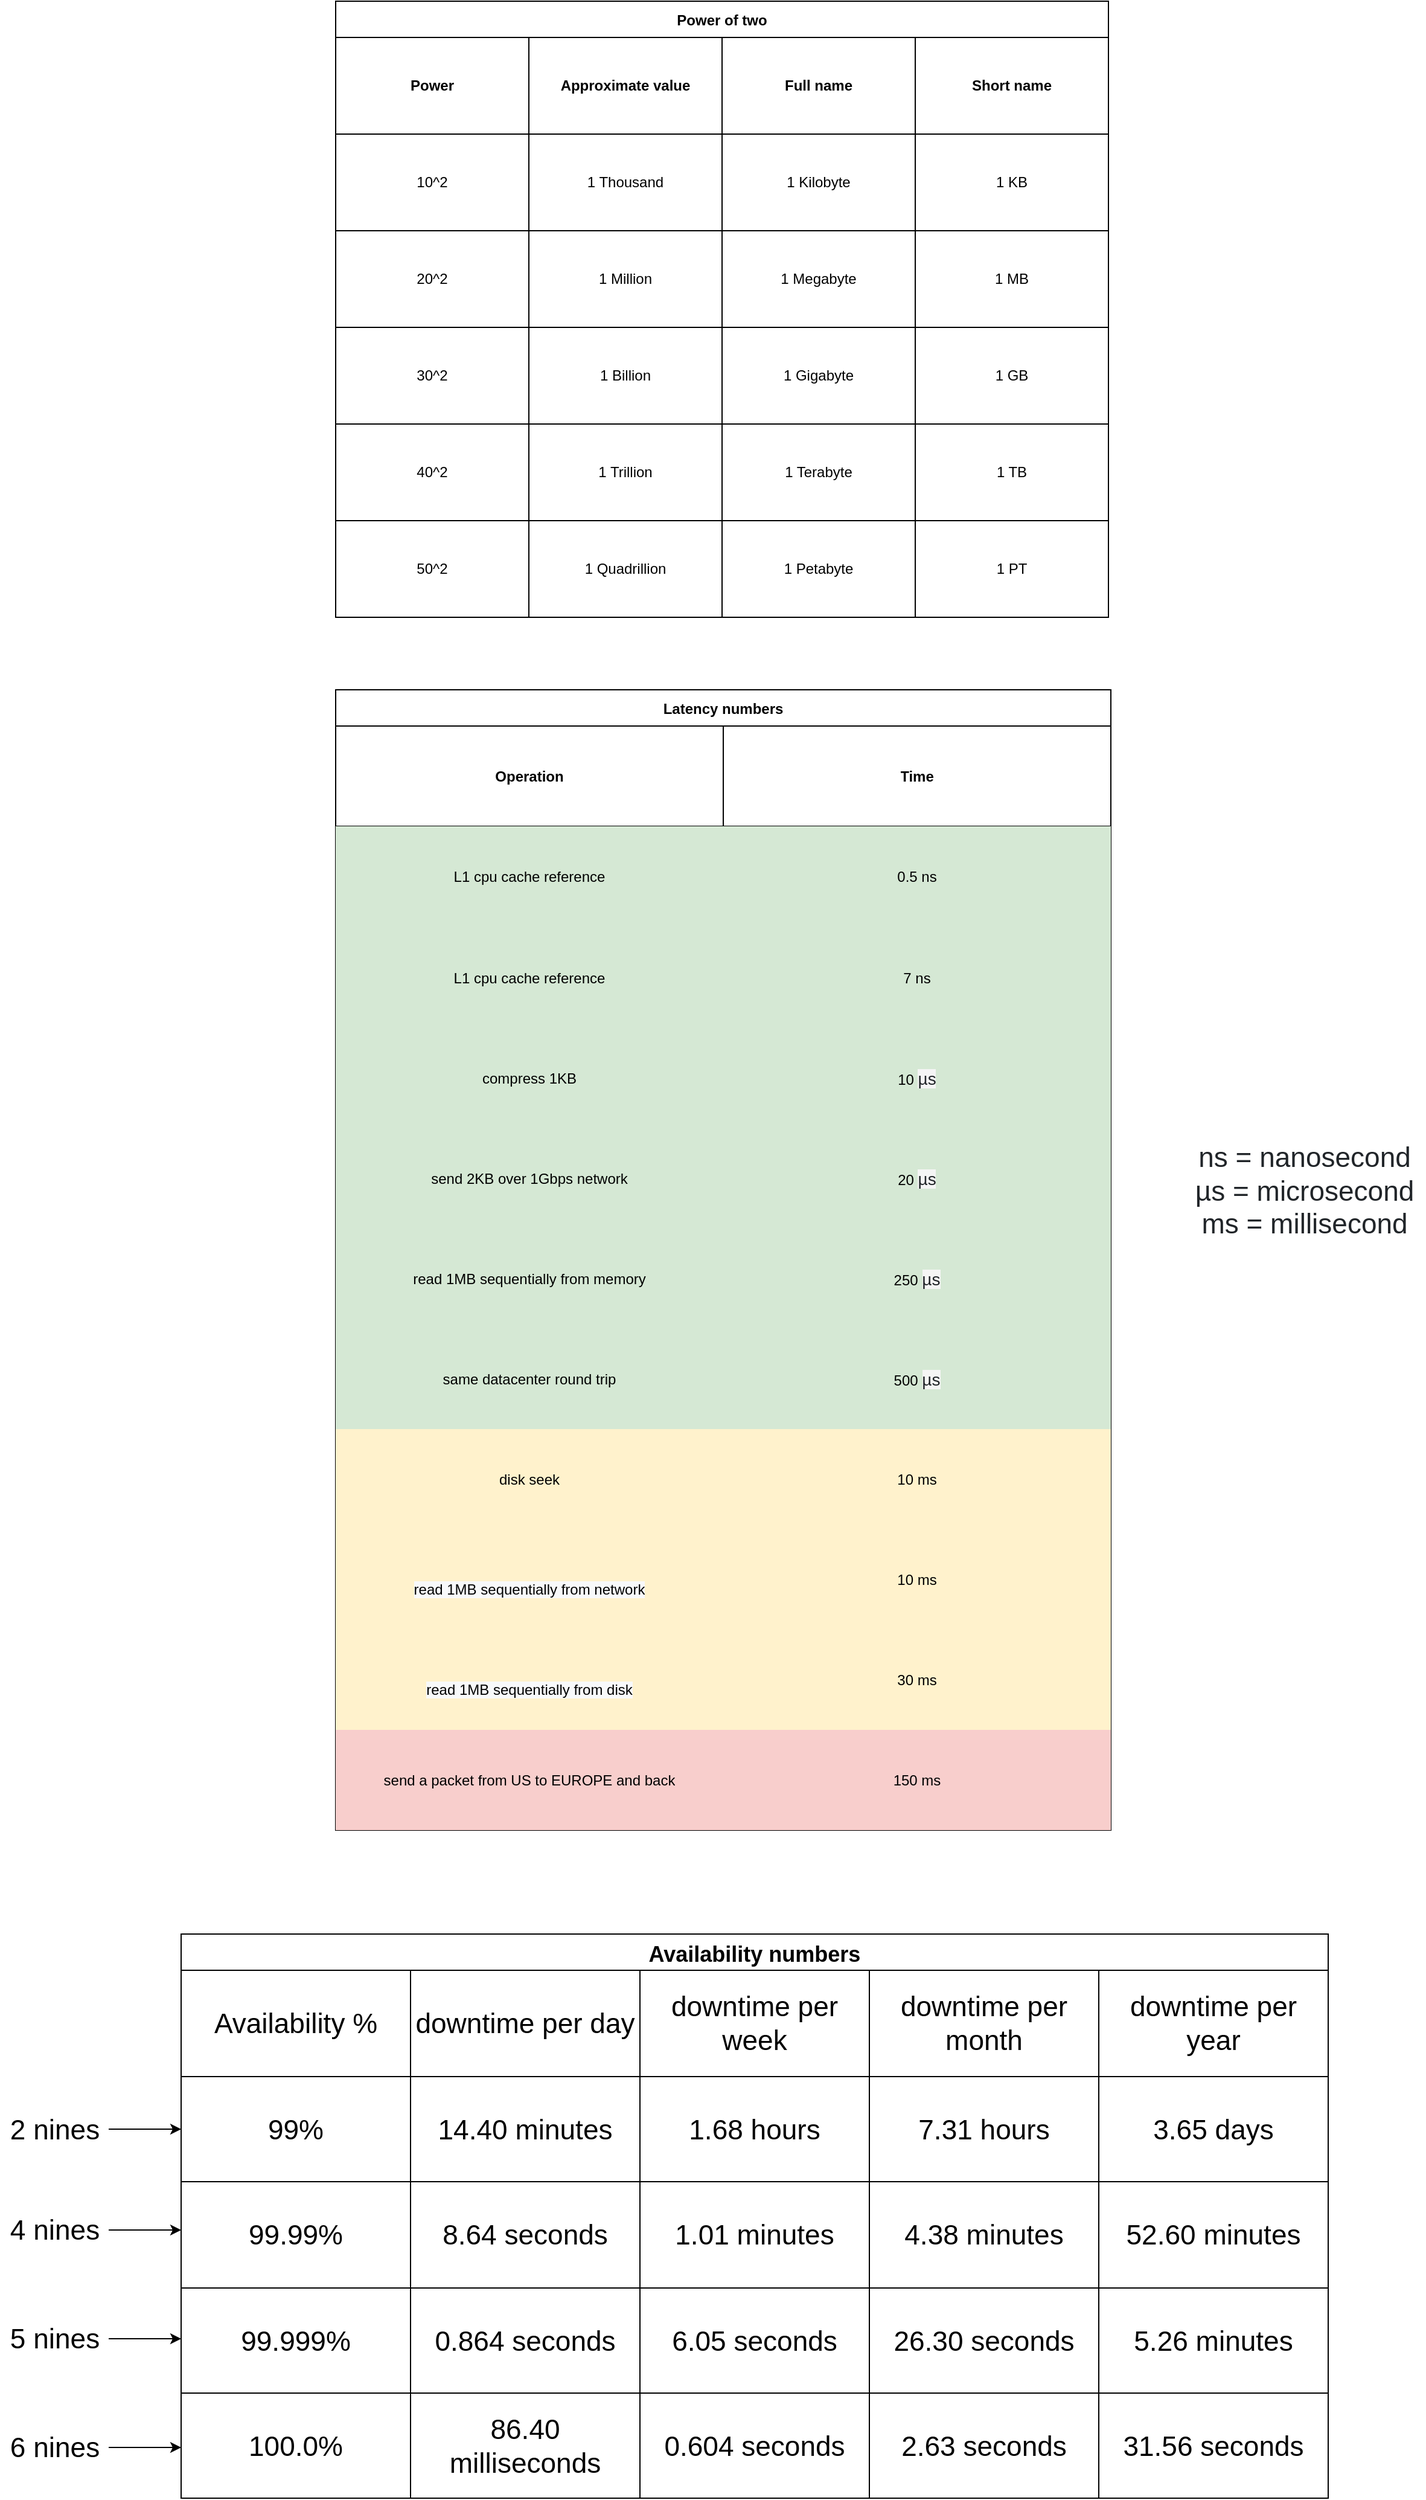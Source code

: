 <mxfile version="17.5.0" type="github">
  <diagram id="g3CtEzm-KW7EdWQkcx4e" name="Page-1">
    <mxGraphModel dx="2920" dy="-4388" grid="1" gridSize="10" guides="1" tooltips="1" connect="1" arrows="1" fold="1" page="1" pageScale="1" pageWidth="850" pageHeight="1100" math="0" shadow="0">
      <root>
        <mxCell id="0" />
        <mxCell id="1" parent="0" />
        <mxCell id="K6x-xO4snEjp7yJNrdDc-1" value="Power of two" style="shape=table;startSize=30;container=1;collapsible=0;childLayout=tableLayout;fontStyle=1;align=center;" vertex="1" parent="1">
          <mxGeometry x="-1052" y="5600" width="640" height="510" as="geometry" />
        </mxCell>
        <mxCell id="K6x-xO4snEjp7yJNrdDc-2" style="shape=tableRow;horizontal=0;startSize=0;swimlaneHead=0;swimlaneBody=0;top=0;left=0;bottom=0;right=0;collapsible=0;dropTarget=0;fillColor=none;points=[[0,0.5],[1,0.5]];portConstraint=eastwest;" vertex="1" parent="K6x-xO4snEjp7yJNrdDc-1">
          <mxGeometry y="30" width="640" height="80" as="geometry" />
        </mxCell>
        <mxCell id="K6x-xO4snEjp7yJNrdDc-3" value="&lt;b&gt;Power&lt;/b&gt;" style="shape=partialRectangle;html=1;whiteSpace=wrap;connectable=0;fillColor=none;top=0;left=0;bottom=0;right=0;overflow=hidden;" vertex="1" parent="K6x-xO4snEjp7yJNrdDc-2">
          <mxGeometry width="160" height="80" as="geometry">
            <mxRectangle width="160" height="80" as="alternateBounds" />
          </mxGeometry>
        </mxCell>
        <mxCell id="K6x-xO4snEjp7yJNrdDc-4" value="&lt;b&gt;Approximate value&lt;/b&gt;" style="shape=partialRectangle;html=1;whiteSpace=wrap;connectable=0;fillColor=none;top=0;left=0;bottom=0;right=0;overflow=hidden;" vertex="1" parent="K6x-xO4snEjp7yJNrdDc-2">
          <mxGeometry x="160" width="160" height="80" as="geometry">
            <mxRectangle width="160" height="80" as="alternateBounds" />
          </mxGeometry>
        </mxCell>
        <mxCell id="K6x-xO4snEjp7yJNrdDc-5" value="&lt;b&gt;Full name&lt;/b&gt;" style="shape=partialRectangle;html=1;whiteSpace=wrap;connectable=0;fillColor=none;top=0;left=0;bottom=0;right=0;overflow=hidden;" vertex="1" parent="K6x-xO4snEjp7yJNrdDc-2">
          <mxGeometry x="320" width="160" height="80" as="geometry">
            <mxRectangle width="160" height="80" as="alternateBounds" />
          </mxGeometry>
        </mxCell>
        <mxCell id="K6x-xO4snEjp7yJNrdDc-6" value="&lt;b&gt;Short name&lt;/b&gt;" style="shape=partialRectangle;html=1;whiteSpace=wrap;connectable=0;fillColor=none;top=0;left=0;bottom=0;right=0;overflow=hidden;" vertex="1" parent="K6x-xO4snEjp7yJNrdDc-2">
          <mxGeometry x="480" width="160" height="80" as="geometry">
            <mxRectangle width="160" height="80" as="alternateBounds" />
          </mxGeometry>
        </mxCell>
        <mxCell id="K6x-xO4snEjp7yJNrdDc-7" value="" style="shape=tableRow;horizontal=0;startSize=0;swimlaneHead=0;swimlaneBody=0;top=0;left=0;bottom=0;right=0;collapsible=0;dropTarget=0;fillColor=none;points=[[0,0.5],[1,0.5]];portConstraint=eastwest;" vertex="1" parent="K6x-xO4snEjp7yJNrdDc-1">
          <mxGeometry y="110" width="640" height="80" as="geometry" />
        </mxCell>
        <mxCell id="K6x-xO4snEjp7yJNrdDc-8" value="10^2" style="shape=partialRectangle;html=1;whiteSpace=wrap;connectable=0;fillColor=none;top=0;left=0;bottom=0;right=0;overflow=hidden;" vertex="1" parent="K6x-xO4snEjp7yJNrdDc-7">
          <mxGeometry width="160" height="80" as="geometry">
            <mxRectangle width="160" height="80" as="alternateBounds" />
          </mxGeometry>
        </mxCell>
        <mxCell id="K6x-xO4snEjp7yJNrdDc-9" value="1 Thousand" style="shape=partialRectangle;html=1;whiteSpace=wrap;connectable=0;fillColor=none;top=0;left=0;bottom=0;right=0;overflow=hidden;" vertex="1" parent="K6x-xO4snEjp7yJNrdDc-7">
          <mxGeometry x="160" width="160" height="80" as="geometry">
            <mxRectangle width="160" height="80" as="alternateBounds" />
          </mxGeometry>
        </mxCell>
        <mxCell id="K6x-xO4snEjp7yJNrdDc-10" value="1 Kilobyte" style="shape=partialRectangle;html=1;whiteSpace=wrap;connectable=0;fillColor=none;top=0;left=0;bottom=0;right=0;overflow=hidden;" vertex="1" parent="K6x-xO4snEjp7yJNrdDc-7">
          <mxGeometry x="320" width="160" height="80" as="geometry">
            <mxRectangle width="160" height="80" as="alternateBounds" />
          </mxGeometry>
        </mxCell>
        <mxCell id="K6x-xO4snEjp7yJNrdDc-11" value="1 KB" style="shape=partialRectangle;html=1;whiteSpace=wrap;connectable=0;fillColor=none;top=0;left=0;bottom=0;right=0;overflow=hidden;" vertex="1" parent="K6x-xO4snEjp7yJNrdDc-7">
          <mxGeometry x="480" width="160" height="80" as="geometry">
            <mxRectangle width="160" height="80" as="alternateBounds" />
          </mxGeometry>
        </mxCell>
        <mxCell id="K6x-xO4snEjp7yJNrdDc-12" value="" style="shape=tableRow;horizontal=0;startSize=0;swimlaneHead=0;swimlaneBody=0;top=0;left=0;bottom=0;right=0;collapsible=0;dropTarget=0;fillColor=none;points=[[0,0.5],[1,0.5]];portConstraint=eastwest;" vertex="1" parent="K6x-xO4snEjp7yJNrdDc-1">
          <mxGeometry y="190" width="640" height="80" as="geometry" />
        </mxCell>
        <mxCell id="K6x-xO4snEjp7yJNrdDc-13" value="20^2" style="shape=partialRectangle;html=1;whiteSpace=wrap;connectable=0;fillColor=none;top=0;left=0;bottom=0;right=0;overflow=hidden;" vertex="1" parent="K6x-xO4snEjp7yJNrdDc-12">
          <mxGeometry width="160" height="80" as="geometry">
            <mxRectangle width="160" height="80" as="alternateBounds" />
          </mxGeometry>
        </mxCell>
        <mxCell id="K6x-xO4snEjp7yJNrdDc-14" value="1 Million" style="shape=partialRectangle;html=1;whiteSpace=wrap;connectable=0;fillColor=none;top=0;left=0;bottom=0;right=0;overflow=hidden;" vertex="1" parent="K6x-xO4snEjp7yJNrdDc-12">
          <mxGeometry x="160" width="160" height="80" as="geometry">
            <mxRectangle width="160" height="80" as="alternateBounds" />
          </mxGeometry>
        </mxCell>
        <mxCell id="K6x-xO4snEjp7yJNrdDc-15" value="1 Megabyte" style="shape=partialRectangle;html=1;whiteSpace=wrap;connectable=0;fillColor=none;top=0;left=0;bottom=0;right=0;overflow=hidden;" vertex="1" parent="K6x-xO4snEjp7yJNrdDc-12">
          <mxGeometry x="320" width="160" height="80" as="geometry">
            <mxRectangle width="160" height="80" as="alternateBounds" />
          </mxGeometry>
        </mxCell>
        <mxCell id="K6x-xO4snEjp7yJNrdDc-16" value="1 MB" style="shape=partialRectangle;html=1;whiteSpace=wrap;connectable=0;fillColor=none;top=0;left=0;bottom=0;right=0;overflow=hidden;" vertex="1" parent="K6x-xO4snEjp7yJNrdDc-12">
          <mxGeometry x="480" width="160" height="80" as="geometry">
            <mxRectangle width="160" height="80" as="alternateBounds" />
          </mxGeometry>
        </mxCell>
        <mxCell id="K6x-xO4snEjp7yJNrdDc-17" value="" style="shape=tableRow;horizontal=0;startSize=0;swimlaneHead=0;swimlaneBody=0;top=0;left=0;bottom=0;right=0;collapsible=0;dropTarget=0;fillColor=none;points=[[0,0.5],[1,0.5]];portConstraint=eastwest;" vertex="1" parent="K6x-xO4snEjp7yJNrdDc-1">
          <mxGeometry y="270" width="640" height="80" as="geometry" />
        </mxCell>
        <mxCell id="K6x-xO4snEjp7yJNrdDc-18" value="30^2" style="shape=partialRectangle;html=1;whiteSpace=wrap;connectable=0;fillColor=none;top=0;left=0;bottom=0;right=0;overflow=hidden;" vertex="1" parent="K6x-xO4snEjp7yJNrdDc-17">
          <mxGeometry width="160" height="80" as="geometry">
            <mxRectangle width="160" height="80" as="alternateBounds" />
          </mxGeometry>
        </mxCell>
        <mxCell id="K6x-xO4snEjp7yJNrdDc-19" value="1 Billion" style="shape=partialRectangle;html=1;whiteSpace=wrap;connectable=0;fillColor=none;top=0;left=0;bottom=0;right=0;overflow=hidden;" vertex="1" parent="K6x-xO4snEjp7yJNrdDc-17">
          <mxGeometry x="160" width="160" height="80" as="geometry">
            <mxRectangle width="160" height="80" as="alternateBounds" />
          </mxGeometry>
        </mxCell>
        <mxCell id="K6x-xO4snEjp7yJNrdDc-20" value="1 Gigabyte" style="shape=partialRectangle;html=1;whiteSpace=wrap;connectable=0;fillColor=none;top=0;left=0;bottom=0;right=0;overflow=hidden;" vertex="1" parent="K6x-xO4snEjp7yJNrdDc-17">
          <mxGeometry x="320" width="160" height="80" as="geometry">
            <mxRectangle width="160" height="80" as="alternateBounds" />
          </mxGeometry>
        </mxCell>
        <mxCell id="K6x-xO4snEjp7yJNrdDc-21" value="1 GB" style="shape=partialRectangle;html=1;whiteSpace=wrap;connectable=0;fillColor=none;top=0;left=0;bottom=0;right=0;overflow=hidden;" vertex="1" parent="K6x-xO4snEjp7yJNrdDc-17">
          <mxGeometry x="480" width="160" height="80" as="geometry">
            <mxRectangle width="160" height="80" as="alternateBounds" />
          </mxGeometry>
        </mxCell>
        <mxCell id="K6x-xO4snEjp7yJNrdDc-22" style="shape=tableRow;horizontal=0;startSize=0;swimlaneHead=0;swimlaneBody=0;top=0;left=0;bottom=0;right=0;collapsible=0;dropTarget=0;fillColor=none;points=[[0,0.5],[1,0.5]];portConstraint=eastwest;" vertex="1" parent="K6x-xO4snEjp7yJNrdDc-1">
          <mxGeometry y="350" width="640" height="80" as="geometry" />
        </mxCell>
        <mxCell id="K6x-xO4snEjp7yJNrdDc-23" value="40^2" style="shape=partialRectangle;html=1;whiteSpace=wrap;connectable=0;fillColor=none;top=0;left=0;bottom=0;right=0;overflow=hidden;" vertex="1" parent="K6x-xO4snEjp7yJNrdDc-22">
          <mxGeometry width="160" height="80" as="geometry">
            <mxRectangle width="160" height="80" as="alternateBounds" />
          </mxGeometry>
        </mxCell>
        <mxCell id="K6x-xO4snEjp7yJNrdDc-24" value="1 Trillion" style="shape=partialRectangle;html=1;whiteSpace=wrap;connectable=0;fillColor=none;top=0;left=0;bottom=0;right=0;overflow=hidden;" vertex="1" parent="K6x-xO4snEjp7yJNrdDc-22">
          <mxGeometry x="160" width="160" height="80" as="geometry">
            <mxRectangle width="160" height="80" as="alternateBounds" />
          </mxGeometry>
        </mxCell>
        <mxCell id="K6x-xO4snEjp7yJNrdDc-25" value="1 Terabyte" style="shape=partialRectangle;html=1;whiteSpace=wrap;connectable=0;fillColor=none;top=0;left=0;bottom=0;right=0;overflow=hidden;" vertex="1" parent="K6x-xO4snEjp7yJNrdDc-22">
          <mxGeometry x="320" width="160" height="80" as="geometry">
            <mxRectangle width="160" height="80" as="alternateBounds" />
          </mxGeometry>
        </mxCell>
        <mxCell id="K6x-xO4snEjp7yJNrdDc-26" value="1 TB" style="shape=partialRectangle;html=1;whiteSpace=wrap;connectable=0;fillColor=none;top=0;left=0;bottom=0;right=0;overflow=hidden;" vertex="1" parent="K6x-xO4snEjp7yJNrdDc-22">
          <mxGeometry x="480" width="160" height="80" as="geometry">
            <mxRectangle width="160" height="80" as="alternateBounds" />
          </mxGeometry>
        </mxCell>
        <mxCell id="K6x-xO4snEjp7yJNrdDc-27" style="shape=tableRow;horizontal=0;startSize=0;swimlaneHead=0;swimlaneBody=0;top=0;left=0;bottom=0;right=0;collapsible=0;dropTarget=0;fillColor=none;points=[[0,0.5],[1,0.5]];portConstraint=eastwest;" vertex="1" parent="K6x-xO4snEjp7yJNrdDc-1">
          <mxGeometry y="430" width="640" height="80" as="geometry" />
        </mxCell>
        <mxCell id="K6x-xO4snEjp7yJNrdDc-28" value="50^2" style="shape=partialRectangle;html=1;whiteSpace=wrap;connectable=0;fillColor=none;top=0;left=0;bottom=0;right=0;overflow=hidden;" vertex="1" parent="K6x-xO4snEjp7yJNrdDc-27">
          <mxGeometry width="160" height="80" as="geometry">
            <mxRectangle width="160" height="80" as="alternateBounds" />
          </mxGeometry>
        </mxCell>
        <mxCell id="K6x-xO4snEjp7yJNrdDc-29" value="1 Quadrillion" style="shape=partialRectangle;html=1;whiteSpace=wrap;connectable=0;fillColor=none;top=0;left=0;bottom=0;right=0;overflow=hidden;" vertex="1" parent="K6x-xO4snEjp7yJNrdDc-27">
          <mxGeometry x="160" width="160" height="80" as="geometry">
            <mxRectangle width="160" height="80" as="alternateBounds" />
          </mxGeometry>
        </mxCell>
        <mxCell id="K6x-xO4snEjp7yJNrdDc-30" value="1 Petabyte" style="shape=partialRectangle;html=1;whiteSpace=wrap;connectable=0;fillColor=none;top=0;left=0;bottom=0;right=0;overflow=hidden;" vertex="1" parent="K6x-xO4snEjp7yJNrdDc-27">
          <mxGeometry x="320" width="160" height="80" as="geometry">
            <mxRectangle width="160" height="80" as="alternateBounds" />
          </mxGeometry>
        </mxCell>
        <mxCell id="K6x-xO4snEjp7yJNrdDc-31" value="1 PT" style="shape=partialRectangle;html=1;whiteSpace=wrap;connectable=0;fillColor=none;top=0;left=0;bottom=0;right=0;overflow=hidden;" vertex="1" parent="K6x-xO4snEjp7yJNrdDc-27">
          <mxGeometry x="480" width="160" height="80" as="geometry">
            <mxRectangle width="160" height="80" as="alternateBounds" />
          </mxGeometry>
        </mxCell>
        <mxCell id="K6x-xO4snEjp7yJNrdDc-32" value="Latency numbers" style="shape=table;startSize=30;container=1;collapsible=0;childLayout=tableLayout;fontStyle=1;align=center;" vertex="1" parent="1">
          <mxGeometry x="-1052" y="6170" width="642" height="944" as="geometry" />
        </mxCell>
        <mxCell id="K6x-xO4snEjp7yJNrdDc-33" value="" style="shape=tableRow;horizontal=0;startSize=0;swimlaneHead=0;swimlaneBody=0;top=0;left=0;bottom=0;right=0;collapsible=0;dropTarget=0;fillColor=none;points=[[0,0.5],[1,0.5]];portConstraint=eastwest;" vertex="1" parent="K6x-xO4snEjp7yJNrdDc-32">
          <mxGeometry y="30" width="642" height="83" as="geometry" />
        </mxCell>
        <mxCell id="K6x-xO4snEjp7yJNrdDc-34" value="&lt;b&gt;Operation&lt;/b&gt;" style="shape=partialRectangle;html=1;whiteSpace=wrap;connectable=0;fillColor=none;top=0;left=0;bottom=0;right=0;overflow=hidden;" vertex="1" parent="K6x-xO4snEjp7yJNrdDc-33">
          <mxGeometry width="321" height="83" as="geometry">
            <mxRectangle width="321" height="83" as="alternateBounds" />
          </mxGeometry>
        </mxCell>
        <mxCell id="K6x-xO4snEjp7yJNrdDc-35" value="&lt;b&gt;Time&lt;/b&gt;" style="shape=partialRectangle;html=1;whiteSpace=wrap;connectable=0;fillColor=none;top=0;left=0;bottom=0;right=0;overflow=hidden;" vertex="1" parent="K6x-xO4snEjp7yJNrdDc-33">
          <mxGeometry x="321" width="321" height="83" as="geometry">
            <mxRectangle width="321" height="83" as="alternateBounds" />
          </mxGeometry>
        </mxCell>
        <mxCell id="K6x-xO4snEjp7yJNrdDc-37" value="" style="shape=tableRow;horizontal=0;startSize=0;swimlaneHead=0;swimlaneBody=0;top=0;left=0;bottom=0;right=0;collapsible=0;dropTarget=0;fillColor=none;points=[[0,0.5],[1,0.5]];portConstraint=eastwest;" vertex="1" parent="K6x-xO4snEjp7yJNrdDc-32">
          <mxGeometry y="113" width="642" height="84" as="geometry" />
        </mxCell>
        <mxCell id="K6x-xO4snEjp7yJNrdDc-38" value="L1 cpu cache reference" style="shape=partialRectangle;html=1;whiteSpace=wrap;connectable=0;fillColor=#d5e8d4;top=0;left=0;bottom=0;right=0;overflow=hidden;strokeColor=#82b366;" vertex="1" parent="K6x-xO4snEjp7yJNrdDc-37">
          <mxGeometry width="321" height="84" as="geometry">
            <mxRectangle width="321" height="84" as="alternateBounds" />
          </mxGeometry>
        </mxCell>
        <mxCell id="K6x-xO4snEjp7yJNrdDc-39" value="0.5 ns" style="shape=partialRectangle;html=1;whiteSpace=wrap;connectable=0;fillColor=#d5e8d4;top=0;left=0;bottom=0;right=0;overflow=hidden;strokeColor=#82b366;" vertex="1" parent="K6x-xO4snEjp7yJNrdDc-37">
          <mxGeometry x="321" width="321" height="84" as="geometry">
            <mxRectangle width="321" height="84" as="alternateBounds" />
          </mxGeometry>
        </mxCell>
        <mxCell id="K6x-xO4snEjp7yJNrdDc-41" value="" style="shape=tableRow;horizontal=0;startSize=0;swimlaneHead=0;swimlaneBody=0;top=0;left=0;bottom=0;right=0;collapsible=0;dropTarget=0;fillColor=none;points=[[0,0.5],[1,0.5]];portConstraint=eastwest;" vertex="1" parent="K6x-xO4snEjp7yJNrdDc-32">
          <mxGeometry y="197" width="642" height="83" as="geometry" />
        </mxCell>
        <mxCell id="K6x-xO4snEjp7yJNrdDc-42" value="&lt;span&gt;L1 cpu cache reference&lt;/span&gt;" style="shape=partialRectangle;html=1;whiteSpace=wrap;connectable=0;fillColor=#d5e8d4;top=0;left=0;bottom=0;right=0;overflow=hidden;strokeColor=#82b366;" vertex="1" parent="K6x-xO4snEjp7yJNrdDc-41">
          <mxGeometry width="321" height="83" as="geometry">
            <mxRectangle width="321" height="83" as="alternateBounds" />
          </mxGeometry>
        </mxCell>
        <mxCell id="K6x-xO4snEjp7yJNrdDc-43" value="7 ns" style="shape=partialRectangle;html=1;whiteSpace=wrap;connectable=0;fillColor=#d5e8d4;top=0;left=0;bottom=0;right=0;overflow=hidden;strokeColor=#82b366;" vertex="1" parent="K6x-xO4snEjp7yJNrdDc-41">
          <mxGeometry x="321" width="321" height="83" as="geometry">
            <mxRectangle width="321" height="83" as="alternateBounds" />
          </mxGeometry>
        </mxCell>
        <mxCell id="K6x-xO4snEjp7yJNrdDc-46" style="shape=tableRow;horizontal=0;startSize=0;swimlaneHead=0;swimlaneBody=0;top=0;left=0;bottom=0;right=0;collapsible=0;dropTarget=0;fillColor=none;points=[[0,0.5],[1,0.5]];portConstraint=eastwest;" vertex="1" parent="K6x-xO4snEjp7yJNrdDc-32">
          <mxGeometry y="280" width="642" height="83" as="geometry" />
        </mxCell>
        <mxCell id="K6x-xO4snEjp7yJNrdDc-47" value="compress 1KB" style="shape=partialRectangle;html=1;whiteSpace=wrap;connectable=0;fillColor=#d5e8d4;top=0;left=0;bottom=0;right=0;overflow=hidden;strokeColor=#82b366;" vertex="1" parent="K6x-xO4snEjp7yJNrdDc-46">
          <mxGeometry width="321" height="83" as="geometry">
            <mxRectangle width="321" height="83" as="alternateBounds" />
          </mxGeometry>
        </mxCell>
        <mxCell id="K6x-xO4snEjp7yJNrdDc-48" value="10&amp;nbsp;&lt;span style=&quot;color: rgb(33 , 37 , 41) ; font-family: , &amp;#34;blinkmacsystemfont&amp;#34; , &amp;#34;segoe ui&amp;#34; , &amp;#34;pingfang sc&amp;#34; , &amp;#34;hiragino sans gb&amp;#34; , &amp;#34;microsoft yahei&amp;#34; , &amp;#34;helvetica neue&amp;#34; , &amp;#34;helvetica&amp;#34; , &amp;#34;arial&amp;#34; , sans-serif , &amp;#34;apple color emoji&amp;#34; , &amp;#34;segoe ui emoji&amp;#34; , &amp;#34;segoe ui symbol&amp;#34; ; font-size: 14px ; background-color: rgb(245 , 245 , 245)&quot;&gt;µs&lt;/span&gt;" style="shape=partialRectangle;html=1;whiteSpace=wrap;connectable=0;fillColor=#d5e8d4;top=0;left=0;bottom=0;right=0;overflow=hidden;strokeColor=#82b366;" vertex="1" parent="K6x-xO4snEjp7yJNrdDc-46">
          <mxGeometry x="321" width="321" height="83" as="geometry">
            <mxRectangle width="321" height="83" as="alternateBounds" />
          </mxGeometry>
        </mxCell>
        <mxCell id="K6x-xO4snEjp7yJNrdDc-49" style="shape=tableRow;horizontal=0;startSize=0;swimlaneHead=0;swimlaneBody=0;top=0;left=0;bottom=0;right=0;collapsible=0;dropTarget=0;fillColor=none;points=[[0,0.5],[1,0.5]];portConstraint=eastwest;" vertex="1" parent="K6x-xO4snEjp7yJNrdDc-32">
          <mxGeometry y="363" width="642" height="83" as="geometry" />
        </mxCell>
        <mxCell id="K6x-xO4snEjp7yJNrdDc-50" value="send 2KB over 1Gbps network" style="shape=partialRectangle;html=1;whiteSpace=wrap;connectable=0;fillColor=#d5e8d4;top=0;left=0;bottom=0;right=0;overflow=hidden;strokeColor=#82b366;" vertex="1" parent="K6x-xO4snEjp7yJNrdDc-49">
          <mxGeometry width="321" height="83" as="geometry">
            <mxRectangle width="321" height="83" as="alternateBounds" />
          </mxGeometry>
        </mxCell>
        <mxCell id="K6x-xO4snEjp7yJNrdDc-51" value="20&amp;nbsp;&lt;span style=&quot;color: rgb(33 , 37 , 41) ; font-family: , &amp;#34;blinkmacsystemfont&amp;#34; , &amp;#34;segoe ui&amp;#34; , &amp;#34;pingfang sc&amp;#34; , &amp;#34;hiragino sans gb&amp;#34; , &amp;#34;microsoft yahei&amp;#34; , &amp;#34;helvetica neue&amp;#34; , &amp;#34;helvetica&amp;#34; , &amp;#34;arial&amp;#34; , sans-serif , &amp;#34;apple color emoji&amp;#34; , &amp;#34;segoe ui emoji&amp;#34; , &amp;#34;segoe ui symbol&amp;#34; ; font-size: 14px ; background-color: rgb(245 , 245 , 245)&quot;&gt;µs&lt;/span&gt;" style="shape=partialRectangle;html=1;whiteSpace=wrap;connectable=0;fillColor=#d5e8d4;top=0;left=0;bottom=0;right=0;overflow=hidden;strokeColor=#82b366;" vertex="1" parent="K6x-xO4snEjp7yJNrdDc-49">
          <mxGeometry x="321" width="321" height="83" as="geometry">
            <mxRectangle width="321" height="83" as="alternateBounds" />
          </mxGeometry>
        </mxCell>
        <mxCell id="K6x-xO4snEjp7yJNrdDc-52" style="shape=tableRow;horizontal=0;startSize=0;swimlaneHead=0;swimlaneBody=0;top=0;left=0;bottom=0;right=0;collapsible=0;dropTarget=0;fillColor=none;points=[[0,0.5],[1,0.5]];portConstraint=eastwest;" vertex="1" parent="K6x-xO4snEjp7yJNrdDc-32">
          <mxGeometry y="446" width="642" height="83" as="geometry" />
        </mxCell>
        <mxCell id="K6x-xO4snEjp7yJNrdDc-53" value="read 1MB sequentially from memory" style="shape=partialRectangle;html=1;whiteSpace=wrap;connectable=0;fillColor=#d5e8d4;top=0;left=0;bottom=0;right=0;overflow=hidden;strokeColor=#82b366;" vertex="1" parent="K6x-xO4snEjp7yJNrdDc-52">
          <mxGeometry width="321" height="83" as="geometry">
            <mxRectangle width="321" height="83" as="alternateBounds" />
          </mxGeometry>
        </mxCell>
        <mxCell id="K6x-xO4snEjp7yJNrdDc-54" value="250&amp;nbsp;&lt;span style=&quot;color: rgb(33 , 37 , 41) ; font-family: , &amp;#34;blinkmacsystemfont&amp;#34; , &amp;#34;segoe ui&amp;#34; , &amp;#34;pingfang sc&amp;#34; , &amp;#34;hiragino sans gb&amp;#34; , &amp;#34;microsoft yahei&amp;#34; , &amp;#34;helvetica neue&amp;#34; , &amp;#34;helvetica&amp;#34; , &amp;#34;arial&amp;#34; , sans-serif , &amp;#34;apple color emoji&amp;#34; , &amp;#34;segoe ui emoji&amp;#34; , &amp;#34;segoe ui symbol&amp;#34; ; font-size: 14px ; background-color: rgb(245 , 245 , 245)&quot;&gt;µs&lt;/span&gt;" style="shape=partialRectangle;html=1;whiteSpace=wrap;connectable=0;fillColor=#d5e8d4;top=0;left=0;bottom=0;right=0;overflow=hidden;strokeColor=#82b366;" vertex="1" parent="K6x-xO4snEjp7yJNrdDc-52">
          <mxGeometry x="321" width="321" height="83" as="geometry">
            <mxRectangle width="321" height="83" as="alternateBounds" />
          </mxGeometry>
        </mxCell>
        <mxCell id="K6x-xO4snEjp7yJNrdDc-55" style="shape=tableRow;horizontal=0;startSize=0;swimlaneHead=0;swimlaneBody=0;top=0;left=0;bottom=0;right=0;collapsible=0;dropTarget=0;fillColor=none;points=[[0,0.5],[1,0.5]];portConstraint=eastwest;" vertex="1" parent="K6x-xO4snEjp7yJNrdDc-32">
          <mxGeometry y="529" width="642" height="83" as="geometry" />
        </mxCell>
        <mxCell id="K6x-xO4snEjp7yJNrdDc-56" value="same datacenter round trip" style="shape=partialRectangle;html=1;whiteSpace=wrap;connectable=0;fillColor=#d5e8d4;top=0;left=0;bottom=0;right=0;overflow=hidden;strokeColor=#82b366;" vertex="1" parent="K6x-xO4snEjp7yJNrdDc-55">
          <mxGeometry width="321" height="83" as="geometry">
            <mxRectangle width="321" height="83" as="alternateBounds" />
          </mxGeometry>
        </mxCell>
        <mxCell id="K6x-xO4snEjp7yJNrdDc-57" value="500&amp;nbsp;&lt;span style=&quot;color: rgb(33 , 37 , 41) ; font-family: , &amp;#34;blinkmacsystemfont&amp;#34; , &amp;#34;segoe ui&amp;#34; , &amp;#34;pingfang sc&amp;#34; , &amp;#34;hiragino sans gb&amp;#34; , &amp;#34;microsoft yahei&amp;#34; , &amp;#34;helvetica neue&amp;#34; , &amp;#34;helvetica&amp;#34; , &amp;#34;arial&amp;#34; , sans-serif , &amp;#34;apple color emoji&amp;#34; , &amp;#34;segoe ui emoji&amp;#34; , &amp;#34;segoe ui symbol&amp;#34; ; font-size: 14px ; background-color: rgb(245 , 245 , 245)&quot;&gt;µs&lt;/span&gt;" style="shape=partialRectangle;html=1;whiteSpace=wrap;connectable=0;fillColor=#d5e8d4;top=0;left=0;bottom=0;right=0;overflow=hidden;strokeColor=#82b366;" vertex="1" parent="K6x-xO4snEjp7yJNrdDc-55">
          <mxGeometry x="321" width="321" height="83" as="geometry">
            <mxRectangle width="321" height="83" as="alternateBounds" />
          </mxGeometry>
        </mxCell>
        <mxCell id="K6x-xO4snEjp7yJNrdDc-58" style="shape=tableRow;horizontal=0;startSize=0;swimlaneHead=0;swimlaneBody=0;top=0;left=0;bottom=0;right=0;collapsible=0;dropTarget=0;fillColor=none;points=[[0,0.5],[1,0.5]];portConstraint=eastwest;" vertex="1" parent="K6x-xO4snEjp7yJNrdDc-32">
          <mxGeometry y="612" width="642" height="83" as="geometry" />
        </mxCell>
        <mxCell id="K6x-xO4snEjp7yJNrdDc-59" value="disk seek" style="shape=partialRectangle;html=1;whiteSpace=wrap;connectable=0;fillColor=#fff2cc;top=0;left=0;bottom=0;right=0;overflow=hidden;strokeColor=#d6b656;" vertex="1" parent="K6x-xO4snEjp7yJNrdDc-58">
          <mxGeometry width="321" height="83" as="geometry">
            <mxRectangle width="321" height="83" as="alternateBounds" />
          </mxGeometry>
        </mxCell>
        <mxCell id="K6x-xO4snEjp7yJNrdDc-60" value="10 ms" style="shape=partialRectangle;html=1;whiteSpace=wrap;connectable=0;fillColor=#fff2cc;top=0;left=0;bottom=0;right=0;overflow=hidden;strokeColor=#d6b656;" vertex="1" parent="K6x-xO4snEjp7yJNrdDc-58">
          <mxGeometry x="321" width="321" height="83" as="geometry">
            <mxRectangle width="321" height="83" as="alternateBounds" />
          </mxGeometry>
        </mxCell>
        <mxCell id="K6x-xO4snEjp7yJNrdDc-61" style="shape=tableRow;horizontal=0;startSize=0;swimlaneHead=0;swimlaneBody=0;top=0;left=0;bottom=0;right=0;collapsible=0;dropTarget=0;fillColor=none;points=[[0,0.5],[1,0.5]];portConstraint=eastwest;" vertex="1" parent="K6x-xO4snEjp7yJNrdDc-32">
          <mxGeometry y="695" width="642" height="83" as="geometry" />
        </mxCell>
        <mxCell id="K6x-xO4snEjp7yJNrdDc-62" value="&lt;br&gt;&lt;span style=&quot;color: rgb(0 , 0 , 0) ; font-family: &amp;#34;helvetica&amp;#34; ; font-size: 12px ; font-style: normal ; font-weight: 400 ; letter-spacing: normal ; text-align: center ; text-indent: 0px ; text-transform: none ; word-spacing: 0px ; background-color: rgb(248 , 249 , 250) ; display: inline ; float: none&quot;&gt;read 1MB sequentially from network&lt;/span&gt;" style="shape=partialRectangle;html=1;whiteSpace=wrap;connectable=0;fillColor=#fff2cc;top=0;left=0;bottom=0;right=0;overflow=hidden;strokeColor=#d6b656;" vertex="1" parent="K6x-xO4snEjp7yJNrdDc-61">
          <mxGeometry width="321" height="83" as="geometry">
            <mxRectangle width="321" height="83" as="alternateBounds" />
          </mxGeometry>
        </mxCell>
        <mxCell id="K6x-xO4snEjp7yJNrdDc-63" value="10 ms" style="shape=partialRectangle;html=1;whiteSpace=wrap;connectable=0;fillColor=#fff2cc;top=0;left=0;bottom=0;right=0;overflow=hidden;strokeColor=#d6b656;" vertex="1" parent="K6x-xO4snEjp7yJNrdDc-61">
          <mxGeometry x="321" width="321" height="83" as="geometry">
            <mxRectangle width="321" height="83" as="alternateBounds" />
          </mxGeometry>
        </mxCell>
        <mxCell id="K6x-xO4snEjp7yJNrdDc-64" style="shape=tableRow;horizontal=0;startSize=0;swimlaneHead=0;swimlaneBody=0;top=0;left=0;bottom=0;right=0;collapsible=0;dropTarget=0;fillColor=none;points=[[0,0.5],[1,0.5]];portConstraint=eastwest;" vertex="1" parent="K6x-xO4snEjp7yJNrdDc-32">
          <mxGeometry y="778" width="642" height="83" as="geometry" />
        </mxCell>
        <mxCell id="K6x-xO4snEjp7yJNrdDc-65" value="&lt;br style=&quot;color: rgb(0 , 0 , 0) ; font-family: &amp;#34;helvetica&amp;#34; ; font-size: 12px ; font-style: normal ; font-weight: 400 ; letter-spacing: normal ; text-align: center ; text-indent: 0px ; text-transform: none ; word-spacing: 0px ; background-color: rgb(248 , 249 , 250)&quot;&gt;&lt;span style=&quot;color: rgb(0 , 0 , 0) ; font-size: 12px ; font-style: normal ; font-weight: 400 ; letter-spacing: normal ; text-align: center ; text-indent: 0px ; text-transform: none ; word-spacing: 0px ; font-family: &amp;#34;helvetica&amp;#34; ; background-color: rgb(248 , 249 , 250) ; display: inline ; float: none&quot;&gt;read 1MB sequentially from disk&lt;/span&gt;" style="shape=partialRectangle;html=1;whiteSpace=wrap;connectable=0;fillColor=#fff2cc;top=0;left=0;bottom=0;right=0;overflow=hidden;strokeColor=#d6b656;" vertex="1" parent="K6x-xO4snEjp7yJNrdDc-64">
          <mxGeometry width="321" height="83" as="geometry">
            <mxRectangle width="321" height="83" as="alternateBounds" />
          </mxGeometry>
        </mxCell>
        <mxCell id="K6x-xO4snEjp7yJNrdDc-66" value="30 ms" style="shape=partialRectangle;html=1;whiteSpace=wrap;connectable=0;fillColor=#fff2cc;top=0;left=0;bottom=0;right=0;overflow=hidden;strokeColor=#d6b656;" vertex="1" parent="K6x-xO4snEjp7yJNrdDc-64">
          <mxGeometry x="321" width="321" height="83" as="geometry">
            <mxRectangle width="321" height="83" as="alternateBounds" />
          </mxGeometry>
        </mxCell>
        <mxCell id="K6x-xO4snEjp7yJNrdDc-67" style="shape=tableRow;horizontal=0;startSize=0;swimlaneHead=0;swimlaneBody=0;top=0;left=0;bottom=0;right=0;collapsible=0;dropTarget=0;fillColor=none;points=[[0,0.5],[1,0.5]];portConstraint=eastwest;" vertex="1" parent="K6x-xO4snEjp7yJNrdDc-32">
          <mxGeometry y="861" width="642" height="83" as="geometry" />
        </mxCell>
        <mxCell id="K6x-xO4snEjp7yJNrdDc-68" value="send a packet from US to EUROPE and back" style="shape=partialRectangle;html=1;whiteSpace=wrap;connectable=0;fillColor=#f8cecc;top=0;left=0;bottom=0;right=0;overflow=hidden;strokeColor=#b85450;" vertex="1" parent="K6x-xO4snEjp7yJNrdDc-67">
          <mxGeometry width="321" height="83" as="geometry">
            <mxRectangle width="321" height="83" as="alternateBounds" />
          </mxGeometry>
        </mxCell>
        <mxCell id="K6x-xO4snEjp7yJNrdDc-69" value="150 ms" style="shape=partialRectangle;html=1;whiteSpace=wrap;connectable=0;fillColor=#f8cecc;top=0;left=0;bottom=0;right=0;overflow=hidden;strokeColor=#b85450;" vertex="1" parent="K6x-xO4snEjp7yJNrdDc-67">
          <mxGeometry x="321" width="321" height="83" as="geometry">
            <mxRectangle width="321" height="83" as="alternateBounds" />
          </mxGeometry>
        </mxCell>
        <mxCell id="K6x-xO4snEjp7yJNrdDc-45" value="&lt;span style=&quot;color: rgb(33, 37, 41); font-size: 23px; text-align: justify; background-color: rgb(255, 255, 255);&quot;&gt;ns = nanosecond&lt;br style=&quot;font-size: 23px;&quot;&gt;µs = microsecond&lt;br style=&quot;font-size: 23px;&quot;&gt;ms = millisecond&lt;/span&gt;" style="text;html=1;align=center;verticalAlign=middle;resizable=0;points=[];autosize=1;strokeColor=none;fillColor=none;fontSize=23;" vertex="1" parent="1">
          <mxGeometry x="-350" y="6540" width="200" height="90" as="geometry" />
        </mxCell>
        <mxCell id="K6x-xO4snEjp7yJNrdDc-103" value="Availability numbers" style="shape=table;startSize=30;container=1;collapsible=0;childLayout=tableLayout;fontStyle=1;align=center;fontSize=18;" vertex="1" parent="1">
          <mxGeometry x="-1180" y="7200" width="950" height="467" as="geometry" />
        </mxCell>
        <mxCell id="K6x-xO4snEjp7yJNrdDc-104" value="" style="shape=tableRow;horizontal=0;startSize=0;swimlaneHead=0;swimlaneBody=0;top=0;left=0;bottom=0;right=0;collapsible=0;dropTarget=0;fillColor=none;points=[[0,0.5],[1,0.5]];portConstraint=eastwest;fontSize=23;" vertex="1" parent="K6x-xO4snEjp7yJNrdDc-103">
          <mxGeometry y="30" width="950" height="88" as="geometry" />
        </mxCell>
        <mxCell id="K6x-xO4snEjp7yJNrdDc-105" value="&lt;font style=&quot;font-size: 23px&quot;&gt;Availability %&lt;/font&gt;" style="shape=partialRectangle;html=1;whiteSpace=wrap;connectable=0;fillColor=none;top=0;left=0;bottom=0;right=0;overflow=hidden;fontSize=18;" vertex="1" parent="K6x-xO4snEjp7yJNrdDc-104">
          <mxGeometry width="190" height="88" as="geometry">
            <mxRectangle width="190" height="88" as="alternateBounds" />
          </mxGeometry>
        </mxCell>
        <mxCell id="K6x-xO4snEjp7yJNrdDc-106" value="downtime per day" style="shape=partialRectangle;html=1;whiteSpace=wrap;connectable=0;fillColor=none;top=0;left=0;bottom=0;right=0;overflow=hidden;fontSize=23;" vertex="1" parent="K6x-xO4snEjp7yJNrdDc-104">
          <mxGeometry x="190" width="190" height="88" as="geometry">
            <mxRectangle width="190" height="88" as="alternateBounds" />
          </mxGeometry>
        </mxCell>
        <mxCell id="K6x-xO4snEjp7yJNrdDc-107" value="downtime per week" style="shape=partialRectangle;html=1;whiteSpace=wrap;connectable=0;fillColor=none;top=0;left=0;bottom=0;right=0;overflow=hidden;fontSize=23;" vertex="1" parent="K6x-xO4snEjp7yJNrdDc-104">
          <mxGeometry x="380" width="190" height="88" as="geometry">
            <mxRectangle width="190" height="88" as="alternateBounds" />
          </mxGeometry>
        </mxCell>
        <mxCell id="K6x-xO4snEjp7yJNrdDc-116" value="downtime per month" style="shape=partialRectangle;html=1;whiteSpace=wrap;connectable=0;fillColor=none;top=0;left=0;bottom=0;right=0;overflow=hidden;fontSize=23;" vertex="1" parent="K6x-xO4snEjp7yJNrdDc-104">
          <mxGeometry x="570" width="190" height="88" as="geometry">
            <mxRectangle width="190" height="88" as="alternateBounds" />
          </mxGeometry>
        </mxCell>
        <mxCell id="K6x-xO4snEjp7yJNrdDc-119" value="downtime per year" style="shape=partialRectangle;html=1;whiteSpace=wrap;connectable=0;fillColor=none;top=0;left=0;bottom=0;right=0;overflow=hidden;fontSize=23;" vertex="1" parent="K6x-xO4snEjp7yJNrdDc-104">
          <mxGeometry x="760" width="190" height="88" as="geometry">
            <mxRectangle width="190" height="88" as="alternateBounds" />
          </mxGeometry>
        </mxCell>
        <mxCell id="K6x-xO4snEjp7yJNrdDc-108" value="" style="shape=tableRow;horizontal=0;startSize=0;swimlaneHead=0;swimlaneBody=0;top=0;left=0;bottom=0;right=0;collapsible=0;dropTarget=0;fillColor=none;points=[[0,0.5],[1,0.5]];portConstraint=eastwest;fontSize=23;" vertex="1" parent="K6x-xO4snEjp7yJNrdDc-103">
          <mxGeometry y="118" width="950" height="87" as="geometry" />
        </mxCell>
        <mxCell id="K6x-xO4snEjp7yJNrdDc-109" value="99%" style="shape=partialRectangle;html=1;whiteSpace=wrap;connectable=0;fillColor=none;top=0;left=0;bottom=0;right=0;overflow=hidden;fontSize=23;" vertex="1" parent="K6x-xO4snEjp7yJNrdDc-108">
          <mxGeometry width="190" height="87" as="geometry">
            <mxRectangle width="190" height="87" as="alternateBounds" />
          </mxGeometry>
        </mxCell>
        <mxCell id="K6x-xO4snEjp7yJNrdDc-110" value="14.40 minutes" style="shape=partialRectangle;html=1;whiteSpace=wrap;connectable=0;fillColor=none;top=0;left=0;bottom=0;right=0;overflow=hidden;fontSize=23;" vertex="1" parent="K6x-xO4snEjp7yJNrdDc-108">
          <mxGeometry x="190" width="190" height="87" as="geometry">
            <mxRectangle width="190" height="87" as="alternateBounds" />
          </mxGeometry>
        </mxCell>
        <mxCell id="K6x-xO4snEjp7yJNrdDc-111" value="1.68 hours" style="shape=partialRectangle;html=1;whiteSpace=wrap;connectable=0;fillColor=none;top=0;left=0;bottom=0;right=0;overflow=hidden;fontSize=23;" vertex="1" parent="K6x-xO4snEjp7yJNrdDc-108">
          <mxGeometry x="380" width="190" height="87" as="geometry">
            <mxRectangle width="190" height="87" as="alternateBounds" />
          </mxGeometry>
        </mxCell>
        <mxCell id="K6x-xO4snEjp7yJNrdDc-117" value="7.31 hours" style="shape=partialRectangle;html=1;whiteSpace=wrap;connectable=0;fillColor=none;top=0;left=0;bottom=0;right=0;overflow=hidden;fontSize=23;" vertex="1" parent="K6x-xO4snEjp7yJNrdDc-108">
          <mxGeometry x="570" width="190" height="87" as="geometry">
            <mxRectangle width="190" height="87" as="alternateBounds" />
          </mxGeometry>
        </mxCell>
        <mxCell id="K6x-xO4snEjp7yJNrdDc-120" value="3.65 days" style="shape=partialRectangle;html=1;whiteSpace=wrap;connectable=0;fillColor=none;top=0;left=0;bottom=0;right=0;overflow=hidden;fontSize=23;" vertex="1" parent="K6x-xO4snEjp7yJNrdDc-108">
          <mxGeometry x="760" width="190" height="87" as="geometry">
            <mxRectangle width="190" height="87" as="alternateBounds" />
          </mxGeometry>
        </mxCell>
        <mxCell id="K6x-xO4snEjp7yJNrdDc-112" value="" style="shape=tableRow;horizontal=0;startSize=0;swimlaneHead=0;swimlaneBody=0;top=0;left=0;bottom=0;right=0;collapsible=0;dropTarget=0;fillColor=none;points=[[0,0.5],[1,0.5]];portConstraint=eastwest;fontSize=23;" vertex="1" parent="K6x-xO4snEjp7yJNrdDc-103">
          <mxGeometry y="205" width="950" height="88" as="geometry" />
        </mxCell>
        <mxCell id="K6x-xO4snEjp7yJNrdDc-113" value="99.99%" style="shape=partialRectangle;html=1;whiteSpace=wrap;connectable=0;fillColor=none;top=0;left=0;bottom=0;right=0;overflow=hidden;fontSize=23;" vertex="1" parent="K6x-xO4snEjp7yJNrdDc-112">
          <mxGeometry width="190" height="88" as="geometry">
            <mxRectangle width="190" height="88" as="alternateBounds" />
          </mxGeometry>
        </mxCell>
        <mxCell id="K6x-xO4snEjp7yJNrdDc-114" value="8.64 seconds" style="shape=partialRectangle;html=1;whiteSpace=wrap;connectable=0;fillColor=none;top=0;left=0;bottom=0;right=0;overflow=hidden;fontSize=23;" vertex="1" parent="K6x-xO4snEjp7yJNrdDc-112">
          <mxGeometry x="190" width="190" height="88" as="geometry">
            <mxRectangle width="190" height="88" as="alternateBounds" />
          </mxGeometry>
        </mxCell>
        <mxCell id="K6x-xO4snEjp7yJNrdDc-115" value="1.01 minutes" style="shape=partialRectangle;html=1;whiteSpace=wrap;connectable=0;fillColor=none;top=0;left=0;bottom=0;right=0;overflow=hidden;fontSize=23;" vertex="1" parent="K6x-xO4snEjp7yJNrdDc-112">
          <mxGeometry x="380" width="190" height="88" as="geometry">
            <mxRectangle width="190" height="88" as="alternateBounds" />
          </mxGeometry>
        </mxCell>
        <mxCell id="K6x-xO4snEjp7yJNrdDc-118" value="4.38 minutes" style="shape=partialRectangle;html=1;whiteSpace=wrap;connectable=0;fillColor=none;top=0;left=0;bottom=0;right=0;overflow=hidden;fontSize=23;" vertex="1" parent="K6x-xO4snEjp7yJNrdDc-112">
          <mxGeometry x="570" width="190" height="88" as="geometry">
            <mxRectangle width="190" height="88" as="alternateBounds" />
          </mxGeometry>
        </mxCell>
        <mxCell id="K6x-xO4snEjp7yJNrdDc-121" value="52.60 minutes" style="shape=partialRectangle;html=1;whiteSpace=wrap;connectable=0;fillColor=none;top=0;left=0;bottom=0;right=0;overflow=hidden;fontSize=23;" vertex="1" parent="K6x-xO4snEjp7yJNrdDc-112">
          <mxGeometry x="760" width="190" height="88" as="geometry">
            <mxRectangle width="190" height="88" as="alternateBounds" />
          </mxGeometry>
        </mxCell>
        <mxCell id="K6x-xO4snEjp7yJNrdDc-122" style="shape=tableRow;horizontal=0;startSize=0;swimlaneHead=0;swimlaneBody=0;top=0;left=0;bottom=0;right=0;collapsible=0;dropTarget=0;fillColor=none;points=[[0,0.5],[1,0.5]];portConstraint=eastwest;fontSize=23;" vertex="1" parent="K6x-xO4snEjp7yJNrdDc-103">
          <mxGeometry y="293" width="950" height="87" as="geometry" />
        </mxCell>
        <mxCell id="K6x-xO4snEjp7yJNrdDc-123" value="99.999%" style="shape=partialRectangle;html=1;whiteSpace=wrap;connectable=0;fillColor=none;top=0;left=0;bottom=0;right=0;overflow=hidden;fontSize=23;" vertex="1" parent="K6x-xO4snEjp7yJNrdDc-122">
          <mxGeometry width="190" height="87" as="geometry">
            <mxRectangle width="190" height="87" as="alternateBounds" />
          </mxGeometry>
        </mxCell>
        <mxCell id="K6x-xO4snEjp7yJNrdDc-124" value="0.864 seconds" style="shape=partialRectangle;html=1;whiteSpace=wrap;connectable=0;fillColor=none;top=0;left=0;bottom=0;right=0;overflow=hidden;fontSize=23;" vertex="1" parent="K6x-xO4snEjp7yJNrdDc-122">
          <mxGeometry x="190" width="190" height="87" as="geometry">
            <mxRectangle width="190" height="87" as="alternateBounds" />
          </mxGeometry>
        </mxCell>
        <mxCell id="K6x-xO4snEjp7yJNrdDc-125" value="6.05 seconds" style="shape=partialRectangle;html=1;whiteSpace=wrap;connectable=0;fillColor=none;top=0;left=0;bottom=0;right=0;overflow=hidden;fontSize=23;" vertex="1" parent="K6x-xO4snEjp7yJNrdDc-122">
          <mxGeometry x="380" width="190" height="87" as="geometry">
            <mxRectangle width="190" height="87" as="alternateBounds" />
          </mxGeometry>
        </mxCell>
        <mxCell id="K6x-xO4snEjp7yJNrdDc-126" value="26.30 seconds" style="shape=partialRectangle;html=1;whiteSpace=wrap;connectable=0;fillColor=none;top=0;left=0;bottom=0;right=0;overflow=hidden;fontSize=23;" vertex="1" parent="K6x-xO4snEjp7yJNrdDc-122">
          <mxGeometry x="570" width="190" height="87" as="geometry">
            <mxRectangle width="190" height="87" as="alternateBounds" />
          </mxGeometry>
        </mxCell>
        <mxCell id="K6x-xO4snEjp7yJNrdDc-127" value="5.26 minutes" style="shape=partialRectangle;html=1;whiteSpace=wrap;connectable=0;fillColor=none;top=0;left=0;bottom=0;right=0;overflow=hidden;fontSize=23;" vertex="1" parent="K6x-xO4snEjp7yJNrdDc-122">
          <mxGeometry x="760" width="190" height="87" as="geometry">
            <mxRectangle width="190" height="87" as="alternateBounds" />
          </mxGeometry>
        </mxCell>
        <mxCell id="K6x-xO4snEjp7yJNrdDc-128" style="shape=tableRow;horizontal=0;startSize=0;swimlaneHead=0;swimlaneBody=0;top=0;left=0;bottom=0;right=0;collapsible=0;dropTarget=0;fillColor=none;points=[[0,0.5],[1,0.5]];portConstraint=eastwest;fontSize=23;" vertex="1" parent="K6x-xO4snEjp7yJNrdDc-103">
          <mxGeometry y="380" width="950" height="87" as="geometry" />
        </mxCell>
        <mxCell id="K6x-xO4snEjp7yJNrdDc-129" value="100.0%" style="shape=partialRectangle;html=1;whiteSpace=wrap;connectable=0;fillColor=none;top=0;left=0;bottom=0;right=0;overflow=hidden;fontSize=23;" vertex="1" parent="K6x-xO4snEjp7yJNrdDc-128">
          <mxGeometry width="190" height="87" as="geometry">
            <mxRectangle width="190" height="87" as="alternateBounds" />
          </mxGeometry>
        </mxCell>
        <mxCell id="K6x-xO4snEjp7yJNrdDc-130" value="86.40 milliseconds" style="shape=partialRectangle;html=1;whiteSpace=wrap;connectable=0;fillColor=none;top=0;left=0;bottom=0;right=0;overflow=hidden;fontSize=23;" vertex="1" parent="K6x-xO4snEjp7yJNrdDc-128">
          <mxGeometry x="190" width="190" height="87" as="geometry">
            <mxRectangle width="190" height="87" as="alternateBounds" />
          </mxGeometry>
        </mxCell>
        <mxCell id="K6x-xO4snEjp7yJNrdDc-131" value="0.604 seconds" style="shape=partialRectangle;html=1;whiteSpace=wrap;connectable=0;fillColor=none;top=0;left=0;bottom=0;right=0;overflow=hidden;fontSize=23;" vertex="1" parent="K6x-xO4snEjp7yJNrdDc-128">
          <mxGeometry x="380" width="190" height="87" as="geometry">
            <mxRectangle width="190" height="87" as="alternateBounds" />
          </mxGeometry>
        </mxCell>
        <mxCell id="K6x-xO4snEjp7yJNrdDc-132" value="2.63 seconds" style="shape=partialRectangle;html=1;whiteSpace=wrap;connectable=0;fillColor=none;top=0;left=0;bottom=0;right=0;overflow=hidden;fontSize=23;" vertex="1" parent="K6x-xO4snEjp7yJNrdDc-128">
          <mxGeometry x="570" width="190" height="87" as="geometry">
            <mxRectangle width="190" height="87" as="alternateBounds" />
          </mxGeometry>
        </mxCell>
        <mxCell id="K6x-xO4snEjp7yJNrdDc-133" value="31.56 seconds" style="shape=partialRectangle;html=1;whiteSpace=wrap;connectable=0;fillColor=none;top=0;left=0;bottom=0;right=0;overflow=hidden;fontSize=23;" vertex="1" parent="K6x-xO4snEjp7yJNrdDc-128">
          <mxGeometry x="760" width="190" height="87" as="geometry">
            <mxRectangle width="190" height="87" as="alternateBounds" />
          </mxGeometry>
        </mxCell>
        <mxCell id="K6x-xO4snEjp7yJNrdDc-135" style="edgeStyle=orthogonalEdgeStyle;rounded=0;orthogonalLoop=1;jettySize=auto;html=1;fontSize=23;" edge="1" parent="1" source="K6x-xO4snEjp7yJNrdDc-134" target="K6x-xO4snEjp7yJNrdDc-108">
          <mxGeometry relative="1" as="geometry" />
        </mxCell>
        <mxCell id="K6x-xO4snEjp7yJNrdDc-134" value="2 nines" style="text;html=1;align=center;verticalAlign=middle;resizable=0;points=[];autosize=1;strokeColor=none;fillColor=none;fontSize=23;" vertex="1" parent="1">
          <mxGeometry x="-1330" y="7346.5" width="90" height="30" as="geometry" />
        </mxCell>
        <mxCell id="K6x-xO4snEjp7yJNrdDc-136" style="edgeStyle=orthogonalEdgeStyle;rounded=0;orthogonalLoop=1;jettySize=auto;html=1;fontSize=23;" edge="1" parent="1" source="K6x-xO4snEjp7yJNrdDc-137">
          <mxGeometry relative="1" as="geometry">
            <mxPoint x="-1180" y="7445" as="targetPoint" />
          </mxGeometry>
        </mxCell>
        <mxCell id="K6x-xO4snEjp7yJNrdDc-137" value="4 nines" style="text;html=1;align=center;verticalAlign=middle;resizable=0;points=[];autosize=1;strokeColor=none;fillColor=none;fontSize=23;" vertex="1" parent="1">
          <mxGeometry x="-1330" y="7430" width="90" height="30" as="geometry" />
        </mxCell>
        <mxCell id="K6x-xO4snEjp7yJNrdDc-138" style="edgeStyle=orthogonalEdgeStyle;rounded=0;orthogonalLoop=1;jettySize=auto;html=1;fontSize=23;" edge="1" parent="1" source="K6x-xO4snEjp7yJNrdDc-139">
          <mxGeometry relative="1" as="geometry">
            <mxPoint x="-1180" y="7535" as="targetPoint" />
          </mxGeometry>
        </mxCell>
        <mxCell id="K6x-xO4snEjp7yJNrdDc-139" value="5 nines" style="text;html=1;align=center;verticalAlign=middle;resizable=0;points=[];autosize=1;strokeColor=none;fillColor=none;fontSize=23;" vertex="1" parent="1">
          <mxGeometry x="-1330" y="7520" width="90" height="30" as="geometry" />
        </mxCell>
        <mxCell id="K6x-xO4snEjp7yJNrdDc-140" style="edgeStyle=orthogonalEdgeStyle;rounded=0;orthogonalLoop=1;jettySize=auto;html=1;fontSize=23;" edge="1" parent="1" source="K6x-xO4snEjp7yJNrdDc-141">
          <mxGeometry relative="1" as="geometry">
            <mxPoint x="-1180" y="7625" as="targetPoint" />
          </mxGeometry>
        </mxCell>
        <mxCell id="K6x-xO4snEjp7yJNrdDc-141" value="6 nines" style="text;html=1;align=center;verticalAlign=middle;resizable=0;points=[];autosize=1;strokeColor=none;fillColor=none;fontSize=23;" vertex="1" parent="1">
          <mxGeometry x="-1330" y="7610" width="90" height="30" as="geometry" />
        </mxCell>
      </root>
    </mxGraphModel>
  </diagram>
</mxfile>
